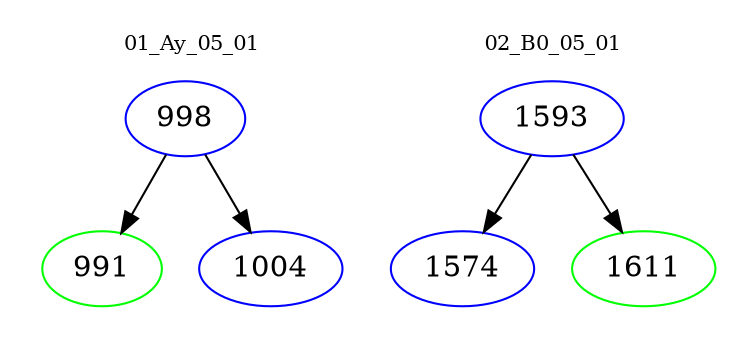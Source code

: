 digraph{
subgraph cluster_0 {
color = white
label = "01_Ay_05_01";
fontsize=10;
T0_998 [label="998", color="blue"]
T0_998 -> T0_991 [color="black"]
T0_991 [label="991", color="green"]
T0_998 -> T0_1004 [color="black"]
T0_1004 [label="1004", color="blue"]
}
subgraph cluster_1 {
color = white
label = "02_B0_05_01";
fontsize=10;
T1_1593 [label="1593", color="blue"]
T1_1593 -> T1_1574 [color="black"]
T1_1574 [label="1574", color="blue"]
T1_1593 -> T1_1611 [color="black"]
T1_1611 [label="1611", color="green"]
}
}
